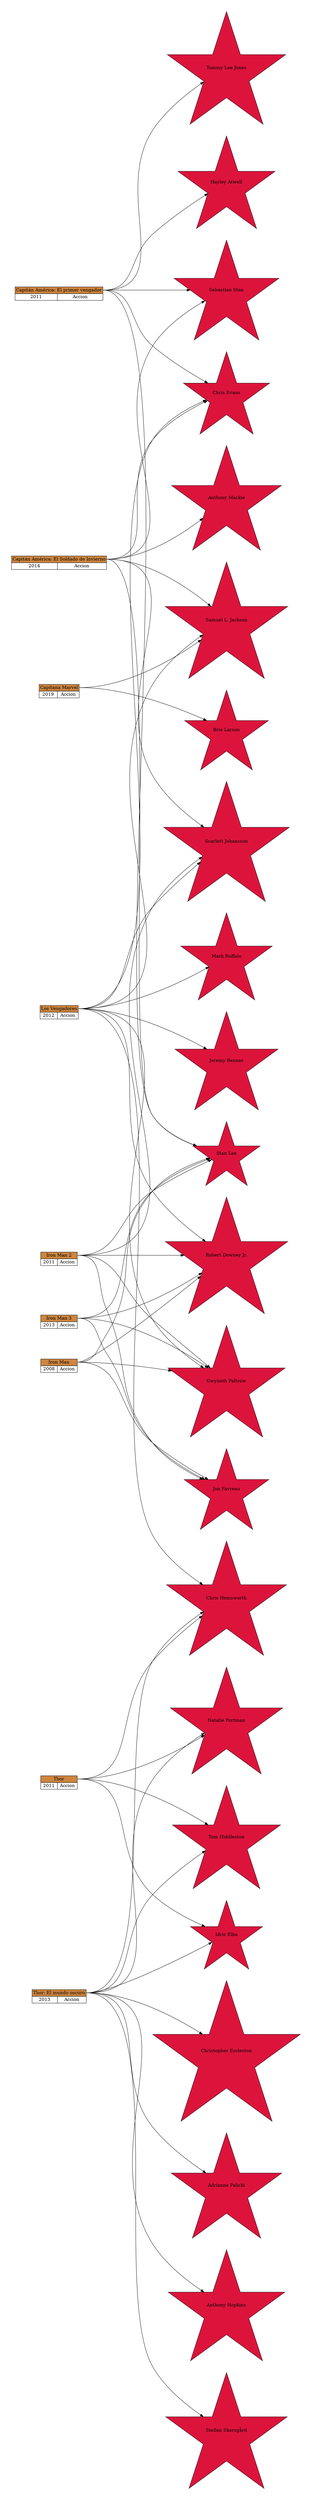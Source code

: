 
    digraph main {
        graph [pad="0.5", nodesep="0.5", ranksep="2"];
        node [shape=plain]
        rankdir=LR;

    
nodo1 [label=<
        <table border="0" cellborder="1" cellspacing="0">
        <tr><td bgcolor="peru" port="p1" colspan="2">Capitán América: El primer vengador</td></tr>
        <tr><td> 2011 </td><td> Accion </td></tr>
        </table>>];


nodo2 [label=<
        <table border="0" cellborder="1" cellspacing="0">
        <tr><td bgcolor="peru" port="p1" colspan="2">Capitana Marvel</td></tr>
        <tr><td> 2019 </td><td> Accion </td></tr>
        </table>>];


nodo3 [label=<
        <table border="0" cellborder="1" cellspacing="0">
        <tr><td bgcolor="peru" port="p1" colspan="2">Iron Man</td></tr>
        <tr><td> 2008 </td><td> Accion </td></tr>
        </table>>];


nodo4 [label=<
        <table border="0" cellborder="1" cellspacing="0">
        <tr><td bgcolor="peru" port="p1" colspan="2">Iron Man 2</td></tr>
        <tr><td> 2011 </td><td> Accion </td></tr>
        </table>>];


nodo5 [label=<
        <table border="0" cellborder="1" cellspacing="0">
        <tr><td bgcolor="peru" port="p1" colspan="2">Thor</td></tr>
        <tr><td> 2011 </td><td> Accion </td></tr>
        </table>>];


nodo6 [label=<
        <table border="0" cellborder="1" cellspacing="0">
        <tr><td bgcolor="peru" port="p1" colspan="2">Los Vengadores</td></tr>
        <tr><td> 2012 </td><td> Accion </td></tr>
        </table>>];


nodo7 [label=<
        <table border="0" cellborder="1" cellspacing="0">
        <tr><td bgcolor="peru" port="p1" colspan="2">Thor: El mundo oscuro</td></tr>
        <tr><td> 2013 </td><td> Accion </td></tr>
        </table>>];


nodo8 [label=<
        <table border="0" cellborder="1" cellspacing="0">
        <tr><td bgcolor="peru" port="p1" colspan="2">Iron Man 3</td></tr>
        <tr><td> 2013 </td><td> Accion </td></tr>
        </table>>];


nodo9 [label=<
        <table border="0" cellborder="1" cellspacing="0">
        <tr><td bgcolor="peru" port="p1" colspan="2">Capitán América: El Soldado de Invierno</td></tr>
        <tr><td> 2014 </td><td> Accion </td></tr>
        </table>>];

node [shape=star, style=filled, fillcolor="crimson"]	"Chris Evans"
	"Tommy Lee Jones"
	"Hayley Atwell"
	"Sebastian Stan"
	"Stan Lee"
	"Brie Larson"
	"Samuel L. Jackson"
	"Robert Downey Jr."
	"Jon Favreau"
	"Gwyneth Paltrow"
	"Scarlett Johansson"
	"Chris Hemsworth"
	"Natalie Portman"
	"Tom Hiddleston"
	"Idris Elba"
	"Jeremy Renner"
	"Mark Ruffalo"
	"Anthony Hopkins"
	"Stellan Skarsgård"
	"Christopher Eccleston"
	"Adrianne Palicki"
	"Anthony Mackie"
	nodo1:p1 -> "Chris Evans";
	nodo1:p1 -> "Tommy Lee Jones";
	nodo1:p1 -> "Hayley Atwell";
	nodo1:p1 -> "Sebastian Stan";
	nodo1:p1 -> "Stan Lee";
	nodo2:p1 -> "Brie Larson";
	nodo2:p1 -> "Samuel L. Jackson";
	nodo3:p1 -> "Robert Downey Jr.";
	nodo3:p1 -> "Jon Favreau";
	nodo3:p1 -> "Gwyneth Paltrow";
	nodo3:p1 -> "Stan Lee";
	nodo4:p1 -> "Robert Downey Jr.";
	nodo4:p1 -> "Jon Favreau";
	nodo4:p1 -> "Gwyneth Paltrow";
	nodo4:p1 -> "Stan Lee";
	nodo4:p1 -> "Scarlett Johansson";
	nodo5:p1 -> "Chris Hemsworth";
	nodo5:p1 -> "Natalie Portman";
	nodo5:p1 -> "Tom Hiddleston";
	nodo5:p1 -> "Idris Elba";
	nodo6:p1 -> "Scarlett Johansson";
	nodo6:p1 -> "Gwyneth Paltrow";
	nodo6:p1 -> "Robert Downey Jr.";
	nodo6:p1 -> "Jeremy Renner";
	nodo6:p1 -> "Chris Evans";
	nodo6:p1 -> "Chris Hemsworth";
	nodo6:p1 -> "Mark Ruffalo";
	nodo6:p1 -> "Samuel L. Jackson";
	nodo7:p1 -> "Chris Hemsworth";
	nodo7:p1 -> "Natalie Portman";
	nodo7:p1 -> "Tom Hiddleston";
	nodo7:p1 -> "Anthony Hopkins";
	nodo7:p1 -> "Idris Elba";
	nodo7:p1 -> "Stellan Skarsgård";
	nodo7:p1 -> "Christopher Eccleston";
	nodo7:p1 -> "Adrianne Palicki";
	nodo8:p1 -> "Robert Downey Jr.";
	nodo8:p1 -> "Jon Favreau";
	nodo8:p1 -> "Gwyneth Paltrow";
	nodo8:p1 -> "Stan Lee";
	nodo9:p1 -> "Chris Evans";
	nodo9:p1 -> "Scarlett Johansson";
	nodo9:p1 -> "Sebastian Stan";
	nodo9:p1 -> "Anthony Mackie";
	nodo9:p1 -> "Samuel L. Jackson";
	nodo9:p1 -> "Stan Lee";
}